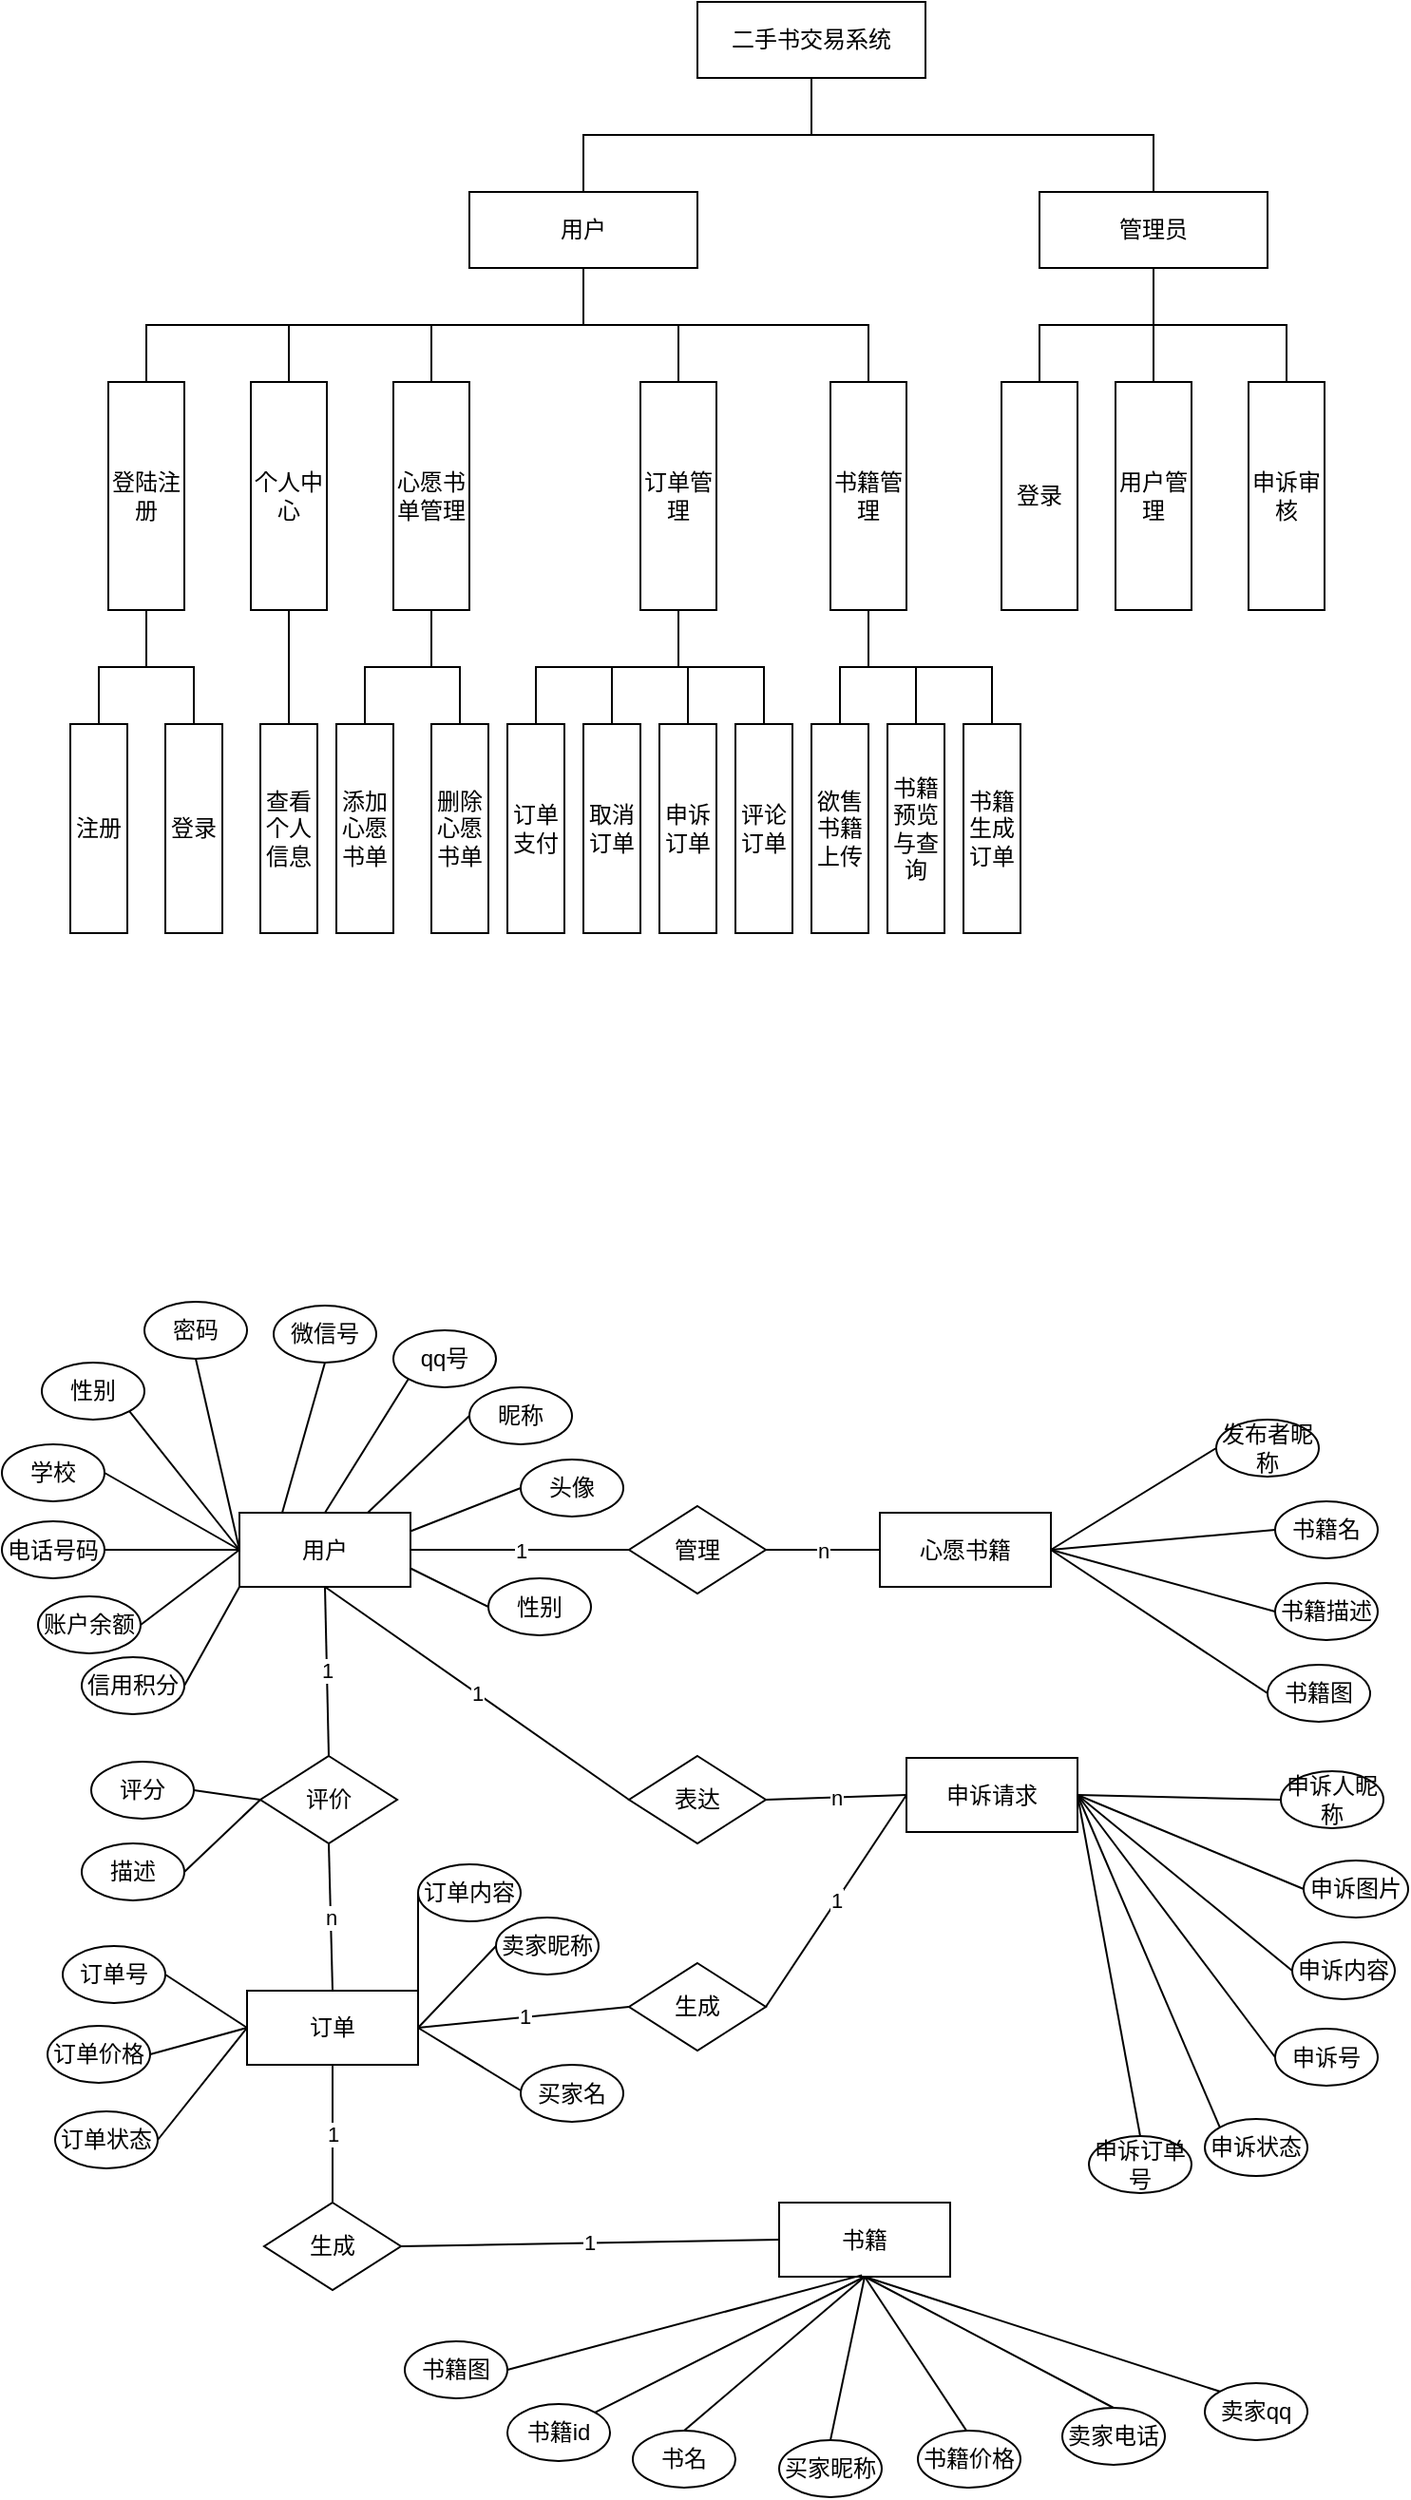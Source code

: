 <mxfile version="14.7.1" type="github">
  <diagram id="4o0ffktTfMrf9YX3-bX-" name="Page-1">
    <mxGraphModel dx="1038" dy="580" grid="1" gridSize="10" guides="1" tooltips="1" connect="1" arrows="1" fold="1" page="1" pageScale="1" pageWidth="827" pageHeight="1169" math="0" shadow="0">
      <root>
        <mxCell id="0" />
        <mxCell id="1" parent="0" />
        <mxCell id="ZkkszKnoVTtbmK1aXRnz-1" style="edgeStyle=orthogonalEdgeStyle;rounded=0;orthogonalLoop=1;jettySize=auto;html=1;exitX=0.5;exitY=1;exitDx=0;exitDy=0;endArrow=none;endFill=0;" edge="1" parent="1" source="ZkkszKnoVTtbmK1aXRnz-3" target="ZkkszKnoVTtbmK1aXRnz-9">
          <mxGeometry relative="1" as="geometry" />
        </mxCell>
        <mxCell id="ZkkszKnoVTtbmK1aXRnz-2" style="edgeStyle=orthogonalEdgeStyle;rounded=0;orthogonalLoop=1;jettySize=auto;html=1;entryX=0.5;entryY=0;entryDx=0;entryDy=0;endArrow=none;endFill=0;exitX=0.5;exitY=1;exitDx=0;exitDy=0;" edge="1" parent="1" source="ZkkszKnoVTtbmK1aXRnz-3" target="ZkkszKnoVTtbmK1aXRnz-13">
          <mxGeometry relative="1" as="geometry" />
        </mxCell>
        <mxCell id="ZkkszKnoVTtbmK1aXRnz-3" value="二手书交易系统" style="rounded=0;whiteSpace=wrap;html=1;" vertex="1" parent="1">
          <mxGeometry x="370" y="40" width="120" height="40" as="geometry" />
        </mxCell>
        <mxCell id="ZkkszKnoVTtbmK1aXRnz-4" style="edgeStyle=orthogonalEdgeStyle;rounded=0;orthogonalLoop=1;jettySize=auto;html=1;exitX=0.5;exitY=0;exitDx=0;exitDy=0;entryX=0;entryY=0.5;entryDx=0;entryDy=0;endArrow=none;endFill=0;" edge="1" parent="1" source="ZkkszKnoVTtbmK1aXRnz-9" target="ZkkszKnoVTtbmK1aXRnz-16">
          <mxGeometry relative="1" as="geometry" />
        </mxCell>
        <mxCell id="ZkkszKnoVTtbmK1aXRnz-5" style="edgeStyle=orthogonalEdgeStyle;rounded=0;orthogonalLoop=1;jettySize=auto;html=1;exitX=0.5;exitY=0;exitDx=0;exitDy=0;entryX=0;entryY=0.5;entryDx=0;entryDy=0;endArrow=none;endFill=0;" edge="1" parent="1" source="ZkkszKnoVTtbmK1aXRnz-9" target="ZkkszKnoVTtbmK1aXRnz-18">
          <mxGeometry relative="1" as="geometry" />
        </mxCell>
        <mxCell id="ZkkszKnoVTtbmK1aXRnz-6" style="edgeStyle=orthogonalEdgeStyle;rounded=0;orthogonalLoop=1;jettySize=auto;html=1;exitX=0.5;exitY=0;exitDx=0;exitDy=0;entryX=0;entryY=0.5;entryDx=0;entryDy=0;endArrow=none;endFill=0;" edge="1" parent="1" source="ZkkszKnoVTtbmK1aXRnz-9" target="ZkkszKnoVTtbmK1aXRnz-21">
          <mxGeometry relative="1" as="geometry" />
        </mxCell>
        <mxCell id="ZkkszKnoVTtbmK1aXRnz-7" style="edgeStyle=orthogonalEdgeStyle;rounded=0;orthogonalLoop=1;jettySize=auto;html=1;exitX=0.5;exitY=0;exitDx=0;exitDy=0;entryX=0;entryY=0.5;entryDx=0;entryDy=0;endArrow=none;endFill=0;" edge="1" parent="1" source="ZkkszKnoVTtbmK1aXRnz-9" target="ZkkszKnoVTtbmK1aXRnz-26">
          <mxGeometry relative="1" as="geometry" />
        </mxCell>
        <mxCell id="ZkkszKnoVTtbmK1aXRnz-8" style="edgeStyle=orthogonalEdgeStyle;rounded=0;orthogonalLoop=1;jettySize=auto;html=1;exitX=0.5;exitY=0;exitDx=0;exitDy=0;entryX=0;entryY=0.5;entryDx=0;entryDy=0;endArrow=none;endFill=0;" edge="1" parent="1" source="ZkkszKnoVTtbmK1aXRnz-9" target="ZkkszKnoVTtbmK1aXRnz-30">
          <mxGeometry relative="1" as="geometry" />
        </mxCell>
        <mxCell id="ZkkszKnoVTtbmK1aXRnz-9" value="用户" style="rounded=0;whiteSpace=wrap;html=1;direction=west;" vertex="1" parent="1">
          <mxGeometry x="250" y="140" width="120" height="40" as="geometry" />
        </mxCell>
        <mxCell id="ZkkszKnoVTtbmK1aXRnz-10" style="edgeStyle=orthogonalEdgeStyle;rounded=0;orthogonalLoop=1;jettySize=auto;html=1;exitX=0.5;exitY=1;exitDx=0;exitDy=0;entryX=0;entryY=0.5;entryDx=0;entryDy=0;endArrow=none;endFill=0;" edge="1" parent="1" source="ZkkszKnoVTtbmK1aXRnz-13" target="ZkkszKnoVTtbmK1aXRnz-31">
          <mxGeometry relative="1" as="geometry" />
        </mxCell>
        <mxCell id="ZkkszKnoVTtbmK1aXRnz-11" style="edgeStyle=orthogonalEdgeStyle;rounded=0;orthogonalLoop=1;jettySize=auto;html=1;exitX=0.5;exitY=1;exitDx=0;exitDy=0;entryX=0;entryY=0.5;entryDx=0;entryDy=0;endArrow=none;endFill=0;" edge="1" parent="1" source="ZkkszKnoVTtbmK1aXRnz-13" target="ZkkszKnoVTtbmK1aXRnz-32">
          <mxGeometry relative="1" as="geometry" />
        </mxCell>
        <mxCell id="ZkkszKnoVTtbmK1aXRnz-12" style="edgeStyle=orthogonalEdgeStyle;rounded=0;orthogonalLoop=1;jettySize=auto;html=1;exitX=0.5;exitY=1;exitDx=0;exitDy=0;entryX=0;entryY=0.5;entryDx=0;entryDy=0;endArrow=none;endFill=0;" edge="1" parent="1" source="ZkkszKnoVTtbmK1aXRnz-13" target="ZkkszKnoVTtbmK1aXRnz-33">
          <mxGeometry relative="1" as="geometry" />
        </mxCell>
        <mxCell id="ZkkszKnoVTtbmK1aXRnz-13" value="管理员" style="rounded=0;whiteSpace=wrap;html=1;" vertex="1" parent="1">
          <mxGeometry x="550" y="140" width="120" height="40" as="geometry" />
        </mxCell>
        <mxCell id="ZkkszKnoVTtbmK1aXRnz-14" style="edgeStyle=orthogonalEdgeStyle;rounded=0;orthogonalLoop=1;jettySize=auto;html=1;exitX=1;exitY=0.5;exitDx=0;exitDy=0;entryX=0;entryY=0.5;entryDx=0;entryDy=0;endArrow=none;endFill=0;" edge="1" parent="1" source="ZkkszKnoVTtbmK1aXRnz-16" target="ZkkszKnoVTtbmK1aXRnz-34">
          <mxGeometry relative="1" as="geometry" />
        </mxCell>
        <mxCell id="ZkkszKnoVTtbmK1aXRnz-15" style="edgeStyle=orthogonalEdgeStyle;rounded=0;orthogonalLoop=1;jettySize=auto;html=1;exitX=1;exitY=0.5;exitDx=0;exitDy=0;entryX=0;entryY=0.5;entryDx=0;entryDy=0;endArrow=none;endFill=0;" edge="1" parent="1" source="ZkkszKnoVTtbmK1aXRnz-16" target="ZkkszKnoVTtbmK1aXRnz-35">
          <mxGeometry relative="1" as="geometry" />
        </mxCell>
        <mxCell id="ZkkszKnoVTtbmK1aXRnz-16" value="登陆注册" style="rounded=0;whiteSpace=wrap;html=1;direction=south;" vertex="1" parent="1">
          <mxGeometry x="60" y="240" width="40" height="120" as="geometry" />
        </mxCell>
        <mxCell id="ZkkszKnoVTtbmK1aXRnz-17" style="edgeStyle=orthogonalEdgeStyle;rounded=0;orthogonalLoop=1;jettySize=auto;html=1;exitX=1;exitY=0.5;exitDx=0;exitDy=0;entryX=0;entryY=0.5;entryDx=0;entryDy=0;endArrow=none;endFill=0;" edge="1" parent="1" source="ZkkszKnoVTtbmK1aXRnz-18" target="ZkkszKnoVTtbmK1aXRnz-36">
          <mxGeometry relative="1" as="geometry" />
        </mxCell>
        <mxCell id="ZkkszKnoVTtbmK1aXRnz-18" value="个人中心" style="rounded=0;whiteSpace=wrap;html=1;direction=south;" vertex="1" parent="1">
          <mxGeometry x="135" y="240" width="40" height="120" as="geometry" />
        </mxCell>
        <mxCell id="ZkkszKnoVTtbmK1aXRnz-19" style="edgeStyle=orthogonalEdgeStyle;rounded=0;orthogonalLoop=1;jettySize=auto;html=1;exitX=1;exitY=0.5;exitDx=0;exitDy=0;entryX=0;entryY=0.5;entryDx=0;entryDy=0;endArrow=none;endFill=0;" edge="1" parent="1" source="ZkkszKnoVTtbmK1aXRnz-21" target="ZkkszKnoVTtbmK1aXRnz-37">
          <mxGeometry relative="1" as="geometry" />
        </mxCell>
        <mxCell id="ZkkszKnoVTtbmK1aXRnz-20" style="edgeStyle=orthogonalEdgeStyle;rounded=0;orthogonalLoop=1;jettySize=auto;html=1;exitX=1;exitY=0.5;exitDx=0;exitDy=0;entryX=0;entryY=0.5;entryDx=0;entryDy=0;endArrow=none;endFill=0;" edge="1" parent="1" source="ZkkszKnoVTtbmK1aXRnz-21" target="ZkkszKnoVTtbmK1aXRnz-38">
          <mxGeometry relative="1" as="geometry" />
        </mxCell>
        <mxCell id="ZkkszKnoVTtbmK1aXRnz-21" value="心愿书单管理" style="rounded=0;whiteSpace=wrap;html=1;direction=south;" vertex="1" parent="1">
          <mxGeometry x="210" y="240" width="40" height="120" as="geometry" />
        </mxCell>
        <mxCell id="ZkkszKnoVTtbmK1aXRnz-22" style="edgeStyle=orthogonalEdgeStyle;rounded=0;orthogonalLoop=1;jettySize=auto;html=1;exitX=1;exitY=0.5;exitDx=0;exitDy=0;entryX=0;entryY=0.5;entryDx=0;entryDy=0;endArrow=none;endFill=0;" edge="1" parent="1" source="ZkkszKnoVTtbmK1aXRnz-26" target="ZkkszKnoVTtbmK1aXRnz-39">
          <mxGeometry relative="1" as="geometry" />
        </mxCell>
        <mxCell id="ZkkszKnoVTtbmK1aXRnz-23" style="edgeStyle=orthogonalEdgeStyle;rounded=0;orthogonalLoop=1;jettySize=auto;html=1;exitX=1;exitY=0.5;exitDx=0;exitDy=0;entryX=0;entryY=0.5;entryDx=0;entryDy=0;endArrow=none;endFill=0;" edge="1" parent="1" source="ZkkszKnoVTtbmK1aXRnz-26" target="ZkkszKnoVTtbmK1aXRnz-40">
          <mxGeometry relative="1" as="geometry" />
        </mxCell>
        <mxCell id="ZkkszKnoVTtbmK1aXRnz-24" style="edgeStyle=orthogonalEdgeStyle;rounded=0;orthogonalLoop=1;jettySize=auto;html=1;exitX=1;exitY=0.5;exitDx=0;exitDy=0;entryX=0;entryY=0.5;entryDx=0;entryDy=0;endArrow=none;endFill=0;" edge="1" parent="1" source="ZkkszKnoVTtbmK1aXRnz-26" target="ZkkszKnoVTtbmK1aXRnz-41">
          <mxGeometry relative="1" as="geometry" />
        </mxCell>
        <mxCell id="ZkkszKnoVTtbmK1aXRnz-25" style="edgeStyle=orthogonalEdgeStyle;rounded=0;orthogonalLoop=1;jettySize=auto;html=1;exitX=1;exitY=0.5;exitDx=0;exitDy=0;entryX=0;entryY=0.5;entryDx=0;entryDy=0;endArrow=none;endFill=0;" edge="1" parent="1" source="ZkkszKnoVTtbmK1aXRnz-26" target="ZkkszKnoVTtbmK1aXRnz-42">
          <mxGeometry relative="1" as="geometry" />
        </mxCell>
        <mxCell id="ZkkszKnoVTtbmK1aXRnz-26" value="订单管理" style="rounded=0;whiteSpace=wrap;html=1;direction=south;" vertex="1" parent="1">
          <mxGeometry x="340" y="240" width="40" height="120" as="geometry" />
        </mxCell>
        <mxCell id="ZkkszKnoVTtbmK1aXRnz-27" style="edgeStyle=orthogonalEdgeStyle;rounded=0;orthogonalLoop=1;jettySize=auto;html=1;exitX=1;exitY=0.5;exitDx=0;exitDy=0;entryX=0;entryY=0.5;entryDx=0;entryDy=0;endArrow=none;endFill=0;" edge="1" parent="1" source="ZkkszKnoVTtbmK1aXRnz-30" target="ZkkszKnoVTtbmK1aXRnz-43">
          <mxGeometry relative="1" as="geometry" />
        </mxCell>
        <mxCell id="ZkkszKnoVTtbmK1aXRnz-28" style="edgeStyle=orthogonalEdgeStyle;rounded=0;orthogonalLoop=1;jettySize=auto;html=1;exitX=1;exitY=0.5;exitDx=0;exitDy=0;entryX=0;entryY=0.5;entryDx=0;entryDy=0;endArrow=none;endFill=0;" edge="1" parent="1" source="ZkkszKnoVTtbmK1aXRnz-30" target="ZkkszKnoVTtbmK1aXRnz-44">
          <mxGeometry relative="1" as="geometry" />
        </mxCell>
        <mxCell id="ZkkszKnoVTtbmK1aXRnz-29" style="edgeStyle=orthogonalEdgeStyle;rounded=0;orthogonalLoop=1;jettySize=auto;html=1;exitX=1;exitY=0.5;exitDx=0;exitDy=0;entryX=0;entryY=0.5;entryDx=0;entryDy=0;endArrow=none;endFill=0;" edge="1" parent="1" source="ZkkszKnoVTtbmK1aXRnz-30" target="ZkkszKnoVTtbmK1aXRnz-45">
          <mxGeometry relative="1" as="geometry" />
        </mxCell>
        <mxCell id="ZkkszKnoVTtbmK1aXRnz-30" value="书籍管理" style="rounded=0;whiteSpace=wrap;html=1;direction=south;" vertex="1" parent="1">
          <mxGeometry x="440" y="240" width="40" height="120" as="geometry" />
        </mxCell>
        <mxCell id="ZkkszKnoVTtbmK1aXRnz-31" value="登录" style="rounded=0;whiteSpace=wrap;html=1;direction=south;" vertex="1" parent="1">
          <mxGeometry x="530" y="240" width="40" height="120" as="geometry" />
        </mxCell>
        <mxCell id="ZkkszKnoVTtbmK1aXRnz-32" value="用户管理" style="rounded=0;whiteSpace=wrap;html=1;direction=south;" vertex="1" parent="1">
          <mxGeometry x="590" y="240" width="40" height="120" as="geometry" />
        </mxCell>
        <mxCell id="ZkkszKnoVTtbmK1aXRnz-33" value="申诉审核" style="rounded=0;whiteSpace=wrap;html=1;direction=south;" vertex="1" parent="1">
          <mxGeometry x="660" y="240" width="40" height="120" as="geometry" />
        </mxCell>
        <mxCell id="ZkkszKnoVTtbmK1aXRnz-34" value="注册" style="rounded=0;whiteSpace=wrap;html=1;direction=south;" vertex="1" parent="1">
          <mxGeometry x="40" y="420" width="30" height="110" as="geometry" />
        </mxCell>
        <mxCell id="ZkkszKnoVTtbmK1aXRnz-35" value="登录" style="rounded=0;whiteSpace=wrap;html=1;direction=south;" vertex="1" parent="1">
          <mxGeometry x="90" y="420" width="30" height="110" as="geometry" />
        </mxCell>
        <mxCell id="ZkkszKnoVTtbmK1aXRnz-36" value="查看个人信息" style="rounded=0;whiteSpace=wrap;html=1;direction=south;" vertex="1" parent="1">
          <mxGeometry x="140" y="420" width="30" height="110" as="geometry" />
        </mxCell>
        <mxCell id="ZkkszKnoVTtbmK1aXRnz-37" value="添加心愿书单" style="rounded=0;whiteSpace=wrap;html=1;direction=south;" vertex="1" parent="1">
          <mxGeometry x="180" y="420" width="30" height="110" as="geometry" />
        </mxCell>
        <mxCell id="ZkkszKnoVTtbmK1aXRnz-38" value="删除心愿书单" style="rounded=0;whiteSpace=wrap;html=1;direction=south;" vertex="1" parent="1">
          <mxGeometry x="230" y="420" width="30" height="110" as="geometry" />
        </mxCell>
        <mxCell id="ZkkszKnoVTtbmK1aXRnz-39" value="订单支付" style="rounded=0;whiteSpace=wrap;html=1;direction=south;" vertex="1" parent="1">
          <mxGeometry x="270" y="420" width="30" height="110" as="geometry" />
        </mxCell>
        <mxCell id="ZkkszKnoVTtbmK1aXRnz-40" value="取消订单" style="rounded=0;whiteSpace=wrap;html=1;direction=south;" vertex="1" parent="1">
          <mxGeometry x="310" y="420" width="30" height="110" as="geometry" />
        </mxCell>
        <mxCell id="ZkkszKnoVTtbmK1aXRnz-41" value="申诉订单" style="rounded=0;whiteSpace=wrap;html=1;direction=south;" vertex="1" parent="1">
          <mxGeometry x="350" y="420" width="30" height="110" as="geometry" />
        </mxCell>
        <mxCell id="ZkkszKnoVTtbmK1aXRnz-42" value="评论订单" style="rounded=0;whiteSpace=wrap;html=1;direction=south;" vertex="1" parent="1">
          <mxGeometry x="390" y="420" width="30" height="110" as="geometry" />
        </mxCell>
        <mxCell id="ZkkszKnoVTtbmK1aXRnz-43" value="欲售书籍上传" style="rounded=0;whiteSpace=wrap;html=1;direction=south;" vertex="1" parent="1">
          <mxGeometry x="430" y="420" width="30" height="110" as="geometry" />
        </mxCell>
        <mxCell id="ZkkszKnoVTtbmK1aXRnz-44" value="书籍预览与查询" style="rounded=0;whiteSpace=wrap;html=1;direction=south;" vertex="1" parent="1">
          <mxGeometry x="470" y="420" width="30" height="110" as="geometry" />
        </mxCell>
        <mxCell id="ZkkszKnoVTtbmK1aXRnz-45" value="书籍生成订单" style="rounded=0;whiteSpace=wrap;html=1;direction=south;" vertex="1" parent="1">
          <mxGeometry x="510" y="420" width="30" height="110" as="geometry" />
        </mxCell>
        <mxCell id="ZkkszKnoVTtbmK1aXRnz-46" value="1" style="edgeStyle=none;rounded=0;orthogonalLoop=1;jettySize=auto;html=1;exitX=0.5;exitY=1;exitDx=0;exitDy=0;entryX=0.5;entryY=0;entryDx=0;entryDy=0;endArrow=none;endFill=0;" edge="1" parent="1" source="ZkkszKnoVTtbmK1aXRnz-50" target="ZkkszKnoVTtbmK1aXRnz-74">
          <mxGeometry relative="1" as="geometry" />
        </mxCell>
        <mxCell id="ZkkszKnoVTtbmK1aXRnz-47" value="1" style="edgeStyle=none;rounded=0;orthogonalLoop=1;jettySize=auto;html=1;exitX=1;exitY=0.5;exitDx=0;exitDy=0;entryX=0;entryY=0.5;entryDx=0;entryDy=0;endArrow=none;endFill=0;" edge="1" parent="1" source="ZkkszKnoVTtbmK1aXRnz-50" target="ZkkszKnoVTtbmK1aXRnz-78">
          <mxGeometry relative="1" as="geometry" />
        </mxCell>
        <mxCell id="ZkkszKnoVTtbmK1aXRnz-48" value="1" style="edgeStyle=none;rounded=0;orthogonalLoop=1;jettySize=auto;html=1;entryX=0;entryY=0.5;entryDx=0;entryDy=0;endArrow=none;endFill=0;exitX=0.5;exitY=1;exitDx=0;exitDy=0;" edge="1" parent="1" source="ZkkszKnoVTtbmK1aXRnz-50" target="ZkkszKnoVTtbmK1aXRnz-80">
          <mxGeometry relative="1" as="geometry" />
        </mxCell>
        <mxCell id="ZkkszKnoVTtbmK1aXRnz-49" style="edgeStyle=none;rounded=0;orthogonalLoop=1;jettySize=auto;html=1;exitX=1;exitY=0.75;exitDx=0;exitDy=0;entryX=0;entryY=0.5;entryDx=0;entryDy=0;endArrow=none;endFill=0;" edge="1" parent="1" source="ZkkszKnoVTtbmK1aXRnz-50" target="ZkkszKnoVTtbmK1aXRnz-137">
          <mxGeometry relative="1" as="geometry" />
        </mxCell>
        <mxCell id="ZkkszKnoVTtbmK1aXRnz-50" value="用户" style="rounded=0;whiteSpace=wrap;html=1;" vertex="1" parent="1">
          <mxGeometry x="129" y="835" width="90" height="39" as="geometry" />
        </mxCell>
        <mxCell id="ZkkszKnoVTtbmK1aXRnz-51" value="1" style="edgeStyle=none;rounded=0;orthogonalLoop=1;jettySize=auto;html=1;exitX=0.5;exitY=1;exitDx=0;exitDy=0;entryX=0.5;entryY=0;entryDx=0;entryDy=0;endArrow=none;endFill=0;" edge="1" parent="1" source="ZkkszKnoVTtbmK1aXRnz-59" target="ZkkszKnoVTtbmK1aXRnz-76">
          <mxGeometry relative="1" as="geometry" />
        </mxCell>
        <mxCell id="ZkkszKnoVTtbmK1aXRnz-52" style="edgeStyle=none;rounded=0;orthogonalLoop=1;jettySize=auto;html=1;exitX=0;exitY=0.5;exitDx=0;exitDy=0;entryX=1;entryY=0.5;entryDx=0;entryDy=0;endArrow=none;endFill=0;" edge="1" parent="1" source="ZkkszKnoVTtbmK1aXRnz-59" target="ZkkszKnoVTtbmK1aXRnz-110">
          <mxGeometry relative="1" as="geometry" />
        </mxCell>
        <mxCell id="ZkkszKnoVTtbmK1aXRnz-53" style="edgeStyle=none;rounded=0;orthogonalLoop=1;jettySize=auto;html=1;exitX=0;exitY=0.5;exitDx=0;exitDy=0;entryX=1;entryY=0.5;entryDx=0;entryDy=0;endArrow=none;endFill=0;" edge="1" parent="1" source="ZkkszKnoVTtbmK1aXRnz-59" target="ZkkszKnoVTtbmK1aXRnz-108">
          <mxGeometry relative="1" as="geometry" />
        </mxCell>
        <mxCell id="ZkkszKnoVTtbmK1aXRnz-54" style="edgeStyle=none;rounded=0;orthogonalLoop=1;jettySize=auto;html=1;exitX=0;exitY=0.5;exitDx=0;exitDy=0;entryX=1;entryY=0.5;entryDx=0;entryDy=0;endArrow=none;endFill=0;" edge="1" parent="1" source="ZkkszKnoVTtbmK1aXRnz-59" target="ZkkszKnoVTtbmK1aXRnz-109">
          <mxGeometry relative="1" as="geometry" />
        </mxCell>
        <mxCell id="ZkkszKnoVTtbmK1aXRnz-55" style="edgeStyle=none;rounded=0;orthogonalLoop=1;jettySize=auto;html=1;exitX=1;exitY=0.5;exitDx=0;exitDy=0;entryX=0.5;entryY=1;entryDx=0;entryDy=0;endArrow=none;endFill=0;" edge="1" parent="1" source="ZkkszKnoVTtbmK1aXRnz-59" target="ZkkszKnoVTtbmK1aXRnz-111">
          <mxGeometry relative="1" as="geometry" />
        </mxCell>
        <mxCell id="ZkkszKnoVTtbmK1aXRnz-56" style="edgeStyle=none;rounded=0;orthogonalLoop=1;jettySize=auto;html=1;exitX=1;exitY=0.5;exitDx=0;exitDy=0;entryX=0;entryY=0.5;entryDx=0;entryDy=0;endArrow=none;endFill=0;" edge="1" parent="1" source="ZkkszKnoVTtbmK1aXRnz-59" target="ZkkszKnoVTtbmK1aXRnz-112">
          <mxGeometry relative="1" as="geometry" />
        </mxCell>
        <mxCell id="ZkkszKnoVTtbmK1aXRnz-57" style="edgeStyle=none;rounded=0;orthogonalLoop=1;jettySize=auto;html=1;exitX=1;exitY=0.5;exitDx=0;exitDy=0;entryX=0;entryY=0.5;entryDx=0;entryDy=0;endArrow=none;endFill=0;" edge="1" parent="1" source="ZkkszKnoVTtbmK1aXRnz-59" target="ZkkszKnoVTtbmK1aXRnz-113">
          <mxGeometry relative="1" as="geometry" />
        </mxCell>
        <mxCell id="ZkkszKnoVTtbmK1aXRnz-58" value="1" style="edgeStyle=none;rounded=0;orthogonalLoop=1;jettySize=auto;html=1;exitX=1;exitY=0.5;exitDx=0;exitDy=0;entryX=0;entryY=0.5;entryDx=0;entryDy=0;endArrow=none;endFill=0;" edge="1" parent="1" source="ZkkszKnoVTtbmK1aXRnz-59" target="ZkkszKnoVTtbmK1aXRnz-115">
          <mxGeometry relative="1" as="geometry" />
        </mxCell>
        <mxCell id="ZkkszKnoVTtbmK1aXRnz-59" value="订单" style="rounded=0;whiteSpace=wrap;html=1;" vertex="1" parent="1">
          <mxGeometry x="133" y="1086.5" width="90" height="39" as="geometry" />
        </mxCell>
        <mxCell id="ZkkszKnoVTtbmK1aXRnz-60" style="edgeStyle=none;rounded=0;orthogonalLoop=1;jettySize=auto;html=1;exitX=0.5;exitY=1;exitDx=0;exitDy=0;entryX=1;entryY=0;entryDx=0;entryDy=0;endArrow=none;endFill=0;" edge="1" parent="1" source="ZkkszKnoVTtbmK1aXRnz-66" target="ZkkszKnoVTtbmK1aXRnz-107">
          <mxGeometry relative="1" as="geometry" />
        </mxCell>
        <mxCell id="ZkkszKnoVTtbmK1aXRnz-61" style="edgeStyle=none;rounded=0;orthogonalLoop=1;jettySize=auto;html=1;exitX=0.5;exitY=1;exitDx=0;exitDy=0;entryX=0.5;entryY=0;entryDx=0;entryDy=0;endArrow=none;endFill=0;" edge="1" parent="1" source="ZkkszKnoVTtbmK1aXRnz-66" target="ZkkszKnoVTtbmK1aXRnz-102">
          <mxGeometry relative="1" as="geometry" />
        </mxCell>
        <mxCell id="ZkkszKnoVTtbmK1aXRnz-62" style="edgeStyle=none;rounded=0;orthogonalLoop=1;jettySize=auto;html=1;exitX=0.5;exitY=1;exitDx=0;exitDy=0;entryX=0.5;entryY=0;entryDx=0;entryDy=0;endArrow=none;endFill=0;" edge="1" parent="1" source="ZkkszKnoVTtbmK1aXRnz-66" target="ZkkszKnoVTtbmK1aXRnz-103">
          <mxGeometry relative="1" as="geometry" />
        </mxCell>
        <mxCell id="ZkkszKnoVTtbmK1aXRnz-63" style="edgeStyle=none;rounded=0;orthogonalLoop=1;jettySize=auto;html=1;exitX=0.5;exitY=1;exitDx=0;exitDy=0;entryX=0.5;entryY=0.073;entryDx=0;entryDy=0;entryPerimeter=0;endArrow=none;endFill=0;" edge="1" parent="1" source="ZkkszKnoVTtbmK1aXRnz-66" target="ZkkszKnoVTtbmK1aXRnz-104">
          <mxGeometry relative="1" as="geometry" />
        </mxCell>
        <mxCell id="ZkkszKnoVTtbmK1aXRnz-64" style="edgeStyle=none;rounded=0;orthogonalLoop=1;jettySize=auto;html=1;exitX=0.5;exitY=1;exitDx=0;exitDy=0;entryX=0.5;entryY=0;entryDx=0;entryDy=0;endArrow=none;endFill=0;" edge="1" parent="1" source="ZkkszKnoVTtbmK1aXRnz-66" target="ZkkszKnoVTtbmK1aXRnz-105">
          <mxGeometry relative="1" as="geometry" />
        </mxCell>
        <mxCell id="ZkkszKnoVTtbmK1aXRnz-65" style="edgeStyle=none;rounded=0;orthogonalLoop=1;jettySize=auto;html=1;exitX=0.5;exitY=1;exitDx=0;exitDy=0;entryX=0;entryY=0;entryDx=0;entryDy=0;endArrow=none;endFill=0;" edge="1" parent="1" source="ZkkszKnoVTtbmK1aXRnz-66" target="ZkkszKnoVTtbmK1aXRnz-106">
          <mxGeometry relative="1" as="geometry" />
        </mxCell>
        <mxCell id="ZkkszKnoVTtbmK1aXRnz-66" value="书籍" style="rounded=0;whiteSpace=wrap;html=1;" vertex="1" parent="1">
          <mxGeometry x="413" y="1198" width="90" height="39" as="geometry" />
        </mxCell>
        <mxCell id="ZkkszKnoVTtbmK1aXRnz-67" style="edgeStyle=none;rounded=0;orthogonalLoop=1;jettySize=auto;html=1;exitX=1;exitY=0.5;exitDx=0;exitDy=0;entryX=0;entryY=0;entryDx=0;entryDy=0;endArrow=none;endFill=0;" edge="1" parent="1" source="ZkkszKnoVTtbmK1aXRnz-69" target="ZkkszKnoVTtbmK1aXRnz-138">
          <mxGeometry relative="1" as="geometry" />
        </mxCell>
        <mxCell id="ZkkszKnoVTtbmK1aXRnz-68" style="edgeStyle=none;rounded=0;orthogonalLoop=1;jettySize=auto;html=1;exitX=1;exitY=0.5;exitDx=0;exitDy=0;entryX=0.5;entryY=0;entryDx=0;entryDy=0;endArrow=none;endFill=0;" edge="1" parent="1" source="ZkkszKnoVTtbmK1aXRnz-69" target="ZkkszKnoVTtbmK1aXRnz-139">
          <mxGeometry relative="1" as="geometry" />
        </mxCell>
        <mxCell id="ZkkszKnoVTtbmK1aXRnz-69" value="申诉请求" style="rounded=0;whiteSpace=wrap;html=1;" vertex="1" parent="1">
          <mxGeometry x="480" y="964" width="90" height="39" as="geometry" />
        </mxCell>
        <mxCell id="ZkkszKnoVTtbmK1aXRnz-70" value="心愿书籍" style="rounded=0;whiteSpace=wrap;html=1;" vertex="1" parent="1">
          <mxGeometry x="466" y="835" width="90" height="39" as="geometry" />
        </mxCell>
        <mxCell id="ZkkszKnoVTtbmK1aXRnz-71" value="n" style="edgeStyle=none;rounded=0;orthogonalLoop=1;jettySize=auto;html=1;exitX=0.5;exitY=1;exitDx=0;exitDy=0;entryX=0.5;entryY=0;entryDx=0;entryDy=0;endArrow=none;endFill=0;" edge="1" parent="1" source="ZkkszKnoVTtbmK1aXRnz-74" target="ZkkszKnoVTtbmK1aXRnz-59">
          <mxGeometry relative="1" as="geometry" />
        </mxCell>
        <mxCell id="ZkkszKnoVTtbmK1aXRnz-72" style="edgeStyle=none;rounded=0;orthogonalLoop=1;jettySize=auto;html=1;exitX=0;exitY=0.5;exitDx=0;exitDy=0;entryX=1;entryY=0.5;entryDx=0;entryDy=0;endArrow=none;endFill=0;" edge="1" parent="1" source="ZkkszKnoVTtbmK1aXRnz-74" target="ZkkszKnoVTtbmK1aXRnz-100">
          <mxGeometry relative="1" as="geometry" />
        </mxCell>
        <mxCell id="ZkkszKnoVTtbmK1aXRnz-73" style="edgeStyle=none;rounded=0;orthogonalLoop=1;jettySize=auto;html=1;exitX=0;exitY=0.5;exitDx=0;exitDy=0;entryX=1;entryY=0.5;entryDx=0;entryDy=0;endArrow=none;endFill=0;" edge="1" parent="1" source="ZkkszKnoVTtbmK1aXRnz-74" target="ZkkszKnoVTtbmK1aXRnz-101">
          <mxGeometry relative="1" as="geometry" />
        </mxCell>
        <mxCell id="ZkkszKnoVTtbmK1aXRnz-74" value="评价" style="rhombus;whiteSpace=wrap;html=1;" vertex="1" parent="1">
          <mxGeometry x="140" y="963" width="72" height="46" as="geometry" />
        </mxCell>
        <mxCell id="ZkkszKnoVTtbmK1aXRnz-75" value="1" style="edgeStyle=none;rounded=0;orthogonalLoop=1;jettySize=auto;html=1;exitX=1;exitY=0.5;exitDx=0;exitDy=0;entryX=0;entryY=0.5;entryDx=0;entryDy=0;endArrow=none;endFill=0;" edge="1" parent="1" source="ZkkszKnoVTtbmK1aXRnz-76" target="ZkkszKnoVTtbmK1aXRnz-66">
          <mxGeometry relative="1" as="geometry" />
        </mxCell>
        <mxCell id="ZkkszKnoVTtbmK1aXRnz-76" value="生成" style="rhombus;whiteSpace=wrap;html=1;" vertex="1" parent="1">
          <mxGeometry x="142" y="1198" width="72" height="46" as="geometry" />
        </mxCell>
        <mxCell id="ZkkszKnoVTtbmK1aXRnz-77" value="n" style="edgeStyle=none;rounded=0;orthogonalLoop=1;jettySize=auto;html=1;exitX=1;exitY=0.5;exitDx=0;exitDy=0;entryX=0;entryY=0.5;entryDx=0;entryDy=0;endArrow=none;endFill=0;" edge="1" parent="1" source="ZkkszKnoVTtbmK1aXRnz-78" target="ZkkszKnoVTtbmK1aXRnz-70">
          <mxGeometry relative="1" as="geometry" />
        </mxCell>
        <mxCell id="ZkkszKnoVTtbmK1aXRnz-78" value="管理" style="rhombus;whiteSpace=wrap;html=1;" vertex="1" parent="1">
          <mxGeometry x="334" y="831.5" width="72" height="46" as="geometry" />
        </mxCell>
        <mxCell id="ZkkszKnoVTtbmK1aXRnz-79" value="n" style="edgeStyle=none;rounded=0;orthogonalLoop=1;jettySize=auto;html=1;exitX=1;exitY=0.5;exitDx=0;exitDy=0;entryX=0;entryY=0.5;entryDx=0;entryDy=0;endArrow=none;endFill=0;" edge="1" parent="1" source="ZkkszKnoVTtbmK1aXRnz-80" target="ZkkszKnoVTtbmK1aXRnz-69">
          <mxGeometry relative="1" as="geometry" />
        </mxCell>
        <mxCell id="ZkkszKnoVTtbmK1aXRnz-80" value="表达" style="rhombus;whiteSpace=wrap;html=1;" vertex="1" parent="1">
          <mxGeometry x="334" y="963" width="72" height="46" as="geometry" />
        </mxCell>
        <mxCell id="ZkkszKnoVTtbmK1aXRnz-81" style="edgeStyle=none;rounded=0;orthogonalLoop=1;jettySize=auto;html=1;exitX=0.5;exitY=1;exitDx=0;exitDy=0;endArrow=none;endFill=0;" edge="1" parent="1" source="ZkkszKnoVTtbmK1aXRnz-69" target="ZkkszKnoVTtbmK1aXRnz-69">
          <mxGeometry relative="1" as="geometry" />
        </mxCell>
        <mxCell id="ZkkszKnoVTtbmK1aXRnz-82" style="edgeStyle=none;rounded=0;orthogonalLoop=1;jettySize=auto;html=1;exitX=1;exitY=0.5;exitDx=0;exitDy=0;entryX=0;entryY=0.5;entryDx=0;entryDy=0;endArrow=none;endFill=0;" edge="1" parent="1" source="ZkkszKnoVTtbmK1aXRnz-83" target="ZkkszKnoVTtbmK1aXRnz-50">
          <mxGeometry relative="1" as="geometry" />
        </mxCell>
        <mxCell id="ZkkszKnoVTtbmK1aXRnz-83" value="学校" style="ellipse;whiteSpace=wrap;html=1;" vertex="1" parent="1">
          <mxGeometry x="4" y="799" width="54" height="30" as="geometry" />
        </mxCell>
        <mxCell id="ZkkszKnoVTtbmK1aXRnz-84" style="edgeStyle=none;rounded=0;orthogonalLoop=1;jettySize=auto;html=1;exitX=1;exitY=1;exitDx=0;exitDy=0;entryX=0;entryY=0.5;entryDx=0;entryDy=0;endArrow=none;endFill=0;" edge="1" parent="1" source="ZkkszKnoVTtbmK1aXRnz-85" target="ZkkszKnoVTtbmK1aXRnz-50">
          <mxGeometry relative="1" as="geometry" />
        </mxCell>
        <mxCell id="ZkkszKnoVTtbmK1aXRnz-85" value="性别" style="ellipse;whiteSpace=wrap;html=1;" vertex="1" parent="1">
          <mxGeometry x="25" y="756" width="54" height="30" as="geometry" />
        </mxCell>
        <mxCell id="ZkkszKnoVTtbmK1aXRnz-86" style="edgeStyle=none;rounded=0;orthogonalLoop=1;jettySize=auto;html=1;exitX=0;exitY=0.5;exitDx=0;exitDy=0;entryX=0.75;entryY=0;entryDx=0;entryDy=0;endArrow=none;endFill=0;" edge="1" parent="1" source="ZkkszKnoVTtbmK1aXRnz-87" target="ZkkszKnoVTtbmK1aXRnz-50">
          <mxGeometry relative="1" as="geometry" />
        </mxCell>
        <mxCell id="ZkkszKnoVTtbmK1aXRnz-87" value="昵称" style="ellipse;whiteSpace=wrap;html=1;" vertex="1" parent="1">
          <mxGeometry x="250" y="769" width="54" height="30" as="geometry" />
        </mxCell>
        <mxCell id="ZkkszKnoVTtbmK1aXRnz-88" style="edgeStyle=none;rounded=0;orthogonalLoop=1;jettySize=auto;html=1;exitX=1;exitY=0.5;exitDx=0;exitDy=0;entryX=0;entryY=0.5;entryDx=0;entryDy=0;endArrow=none;endFill=0;" edge="1" parent="1" source="ZkkszKnoVTtbmK1aXRnz-89" target="ZkkszKnoVTtbmK1aXRnz-50">
          <mxGeometry relative="1" as="geometry" />
        </mxCell>
        <mxCell id="ZkkszKnoVTtbmK1aXRnz-89" value="电话号码" style="ellipse;whiteSpace=wrap;html=1;" vertex="1" parent="1">
          <mxGeometry x="4" y="839.5" width="54" height="30" as="geometry" />
        </mxCell>
        <mxCell id="ZkkszKnoVTtbmK1aXRnz-90" style="edgeStyle=none;rounded=0;orthogonalLoop=1;jettySize=auto;html=1;exitX=0.5;exitY=1;exitDx=0;exitDy=0;entryX=0;entryY=0.5;entryDx=0;entryDy=0;endArrow=none;endFill=0;" edge="1" parent="1" source="ZkkszKnoVTtbmK1aXRnz-91" target="ZkkszKnoVTtbmK1aXRnz-50">
          <mxGeometry relative="1" as="geometry" />
        </mxCell>
        <mxCell id="ZkkszKnoVTtbmK1aXRnz-91" value="密码" style="ellipse;whiteSpace=wrap;html=1;" vertex="1" parent="1">
          <mxGeometry x="79" y="724" width="54" height="30" as="geometry" />
        </mxCell>
        <mxCell id="ZkkszKnoVTtbmK1aXRnz-92" style="edgeStyle=none;rounded=0;orthogonalLoop=1;jettySize=auto;html=1;exitX=0;exitY=1;exitDx=0;exitDy=0;entryX=0.5;entryY=0;entryDx=0;entryDy=0;endArrow=none;endFill=0;" edge="1" parent="1" source="ZkkszKnoVTtbmK1aXRnz-93" target="ZkkszKnoVTtbmK1aXRnz-50">
          <mxGeometry relative="1" as="geometry" />
        </mxCell>
        <mxCell id="ZkkszKnoVTtbmK1aXRnz-93" value="qq号" style="ellipse;whiteSpace=wrap;html=1;" vertex="1" parent="1">
          <mxGeometry x="210" y="739" width="54" height="30" as="geometry" />
        </mxCell>
        <mxCell id="ZkkszKnoVTtbmK1aXRnz-94" style="edgeStyle=none;rounded=0;orthogonalLoop=1;jettySize=auto;html=1;exitX=0.5;exitY=1;exitDx=0;exitDy=0;entryX=0.25;entryY=0;entryDx=0;entryDy=0;endArrow=none;endFill=0;" edge="1" parent="1" source="ZkkszKnoVTtbmK1aXRnz-95" target="ZkkszKnoVTtbmK1aXRnz-50">
          <mxGeometry relative="1" as="geometry" />
        </mxCell>
        <mxCell id="ZkkszKnoVTtbmK1aXRnz-95" value="微信号" style="ellipse;whiteSpace=wrap;html=1;" vertex="1" parent="1">
          <mxGeometry x="147" y="726" width="54" height="30" as="geometry" />
        </mxCell>
        <mxCell id="ZkkszKnoVTtbmK1aXRnz-96" style="edgeStyle=none;rounded=0;orthogonalLoop=1;jettySize=auto;html=1;exitX=1;exitY=0.5;exitDx=0;exitDy=0;entryX=0;entryY=0.5;entryDx=0;entryDy=0;endArrow=none;endFill=0;" edge="1" parent="1" source="ZkkszKnoVTtbmK1aXRnz-97" target="ZkkszKnoVTtbmK1aXRnz-50">
          <mxGeometry relative="1" as="geometry" />
        </mxCell>
        <mxCell id="ZkkszKnoVTtbmK1aXRnz-97" value="账户余额" style="ellipse;whiteSpace=wrap;html=1;" vertex="1" parent="1">
          <mxGeometry x="23" y="879" width="54" height="30" as="geometry" />
        </mxCell>
        <mxCell id="ZkkszKnoVTtbmK1aXRnz-98" style="edgeStyle=none;rounded=0;orthogonalLoop=1;jettySize=auto;html=1;exitX=1;exitY=0.5;exitDx=0;exitDy=0;entryX=0;entryY=1;entryDx=0;entryDy=0;endArrow=none;endFill=0;" edge="1" parent="1" source="ZkkszKnoVTtbmK1aXRnz-99" target="ZkkszKnoVTtbmK1aXRnz-50">
          <mxGeometry relative="1" as="geometry" />
        </mxCell>
        <mxCell id="ZkkszKnoVTtbmK1aXRnz-99" value="信用积分" style="ellipse;whiteSpace=wrap;html=1;" vertex="1" parent="1">
          <mxGeometry x="46" y="911" width="54" height="30" as="geometry" />
        </mxCell>
        <mxCell id="ZkkszKnoVTtbmK1aXRnz-100" value="评分" style="ellipse;whiteSpace=wrap;html=1;" vertex="1" parent="1">
          <mxGeometry x="51" y="966" width="54" height="30" as="geometry" />
        </mxCell>
        <mxCell id="ZkkszKnoVTtbmK1aXRnz-101" value="描述" style="ellipse;whiteSpace=wrap;html=1;" vertex="1" parent="1">
          <mxGeometry x="46" y="1009" width="54" height="30" as="geometry" />
        </mxCell>
        <mxCell id="ZkkszKnoVTtbmK1aXRnz-102" value="书名" style="ellipse;whiteSpace=wrap;html=1;" vertex="1" parent="1">
          <mxGeometry x="336" y="1318" width="54" height="30" as="geometry" />
        </mxCell>
        <mxCell id="ZkkszKnoVTtbmK1aXRnz-103" value="买家昵称" style="ellipse;whiteSpace=wrap;html=1;" vertex="1" parent="1">
          <mxGeometry x="413" y="1323" width="54" height="30" as="geometry" />
        </mxCell>
        <mxCell id="ZkkszKnoVTtbmK1aXRnz-104" value="书籍价格" style="ellipse;whiteSpace=wrap;html=1;" vertex="1" parent="1">
          <mxGeometry x="486" y="1318" width="54" height="30" as="geometry" />
        </mxCell>
        <mxCell id="ZkkszKnoVTtbmK1aXRnz-105" value="卖家电话" style="ellipse;whiteSpace=wrap;html=1;" vertex="1" parent="1">
          <mxGeometry x="562" y="1306" width="54" height="30" as="geometry" />
        </mxCell>
        <mxCell id="ZkkszKnoVTtbmK1aXRnz-106" value="卖家qq" style="ellipse;whiteSpace=wrap;html=1;" vertex="1" parent="1">
          <mxGeometry x="637" y="1293" width="54" height="30" as="geometry" />
        </mxCell>
        <mxCell id="ZkkszKnoVTtbmK1aXRnz-107" value="书籍id" style="ellipse;whiteSpace=wrap;html=1;" vertex="1" parent="1">
          <mxGeometry x="270" y="1304" width="54" height="30" as="geometry" />
        </mxCell>
        <mxCell id="ZkkszKnoVTtbmK1aXRnz-108" value="订单价格" style="ellipse;whiteSpace=wrap;html=1;" vertex="1" parent="1">
          <mxGeometry x="28" y="1105" width="54" height="30" as="geometry" />
        </mxCell>
        <mxCell id="ZkkszKnoVTtbmK1aXRnz-109" value="订单状态" style="ellipse;whiteSpace=wrap;html=1;" vertex="1" parent="1">
          <mxGeometry x="32" y="1150" width="54" height="30" as="geometry" />
        </mxCell>
        <mxCell id="ZkkszKnoVTtbmK1aXRnz-110" value="订单号" style="ellipse;whiteSpace=wrap;html=1;" vertex="1" parent="1">
          <mxGeometry x="36" y="1063" width="54" height="30" as="geometry" />
        </mxCell>
        <mxCell id="ZkkszKnoVTtbmK1aXRnz-111" value="买家名" style="ellipse;whiteSpace=wrap;html=1;" vertex="1" parent="1">
          <mxGeometry x="277" y="1125.5" width="54" height="30" as="geometry" />
        </mxCell>
        <mxCell id="ZkkszKnoVTtbmK1aXRnz-112" value="订单内容" style="ellipse;whiteSpace=wrap;html=1;" vertex="1" parent="1">
          <mxGeometry x="223" y="1020" width="54" height="30" as="geometry" />
        </mxCell>
        <mxCell id="ZkkszKnoVTtbmK1aXRnz-113" value="卖家昵称" style="ellipse;whiteSpace=wrap;html=1;" vertex="1" parent="1">
          <mxGeometry x="264" y="1048" width="54" height="30" as="geometry" />
        </mxCell>
        <mxCell id="ZkkszKnoVTtbmK1aXRnz-114" value="1" style="edgeStyle=none;rounded=0;orthogonalLoop=1;jettySize=auto;html=1;exitX=1;exitY=0.5;exitDx=0;exitDy=0;entryX=0;entryY=0.5;entryDx=0;entryDy=0;endArrow=none;endFill=0;" edge="1" parent="1" source="ZkkszKnoVTtbmK1aXRnz-115" target="ZkkszKnoVTtbmK1aXRnz-69">
          <mxGeometry relative="1" as="geometry" />
        </mxCell>
        <mxCell id="ZkkszKnoVTtbmK1aXRnz-115" value="生成" style="rhombus;whiteSpace=wrap;html=1;" vertex="1" parent="1">
          <mxGeometry x="334" y="1072" width="72" height="46" as="geometry" />
        </mxCell>
        <mxCell id="ZkkszKnoVTtbmK1aXRnz-116" style="edgeStyle=none;rounded=0;orthogonalLoop=1;jettySize=auto;html=1;exitX=0;exitY=0.5;exitDx=0;exitDy=0;entryX=1;entryY=0.5;entryDx=0;entryDy=0;endArrow=none;endFill=0;" edge="1" parent="1" source="ZkkszKnoVTtbmK1aXRnz-117" target="ZkkszKnoVTtbmK1aXRnz-69">
          <mxGeometry relative="1" as="geometry" />
        </mxCell>
        <mxCell id="ZkkszKnoVTtbmK1aXRnz-117" value="申诉号" style="ellipse;whiteSpace=wrap;html=1;" vertex="1" parent="1">
          <mxGeometry x="674" y="1106.5" width="54" height="30" as="geometry" />
        </mxCell>
        <mxCell id="ZkkszKnoVTtbmK1aXRnz-118" style="edgeStyle=none;rounded=0;orthogonalLoop=1;jettySize=auto;html=1;exitX=0;exitY=0.5;exitDx=0;exitDy=0;entryX=1;entryY=0.5;entryDx=0;entryDy=0;endArrow=none;endFill=0;" edge="1" parent="1" source="ZkkszKnoVTtbmK1aXRnz-119" target="ZkkszKnoVTtbmK1aXRnz-69">
          <mxGeometry relative="1" as="geometry" />
        </mxCell>
        <mxCell id="ZkkszKnoVTtbmK1aXRnz-119" value="申诉内容" style="ellipse;whiteSpace=wrap;html=1;" vertex="1" parent="1">
          <mxGeometry x="683" y="1061" width="54" height="30" as="geometry" />
        </mxCell>
        <mxCell id="ZkkszKnoVTtbmK1aXRnz-120" style="edgeStyle=none;rounded=0;orthogonalLoop=1;jettySize=auto;html=1;exitX=0;exitY=0.5;exitDx=0;exitDy=0;entryX=1;entryY=0.5;entryDx=0;entryDy=0;endArrow=none;endFill=0;" edge="1" parent="1" source="ZkkszKnoVTtbmK1aXRnz-121" target="ZkkszKnoVTtbmK1aXRnz-69">
          <mxGeometry relative="1" as="geometry" />
        </mxCell>
        <mxCell id="ZkkszKnoVTtbmK1aXRnz-121" value="申诉图片" style="ellipse;whiteSpace=wrap;html=1;" vertex="1" parent="1">
          <mxGeometry x="689" y="1018" width="55" height="30" as="geometry" />
        </mxCell>
        <mxCell id="ZkkszKnoVTtbmK1aXRnz-122" style="edgeStyle=none;rounded=0;orthogonalLoop=1;jettySize=auto;html=1;exitX=0;exitY=0.5;exitDx=0;exitDy=0;entryX=1;entryY=0.5;entryDx=0;entryDy=0;endArrow=none;endFill=0;" edge="1" parent="1" source="ZkkszKnoVTtbmK1aXRnz-123" target="ZkkszKnoVTtbmK1aXRnz-69">
          <mxGeometry relative="1" as="geometry" />
        </mxCell>
        <mxCell id="ZkkszKnoVTtbmK1aXRnz-123" value="申诉人昵称" style="ellipse;whiteSpace=wrap;html=1;" vertex="1" parent="1">
          <mxGeometry x="677" y="971" width="54" height="30" as="geometry" />
        </mxCell>
        <mxCell id="ZkkszKnoVTtbmK1aXRnz-124" style="edgeStyle=none;rounded=0;orthogonalLoop=1;jettySize=auto;html=1;exitX=1;exitY=0.5;exitDx=0;exitDy=0;entryX=0.484;entryY=0.979;entryDx=0;entryDy=0;entryPerimeter=0;endArrow=none;endFill=0;" edge="1" parent="1" source="ZkkszKnoVTtbmK1aXRnz-125" target="ZkkszKnoVTtbmK1aXRnz-66">
          <mxGeometry relative="1" as="geometry" />
        </mxCell>
        <mxCell id="ZkkszKnoVTtbmK1aXRnz-125" value="书籍图" style="ellipse;whiteSpace=wrap;html=1;" vertex="1" parent="1">
          <mxGeometry x="216" y="1271" width="54" height="30" as="geometry" />
        </mxCell>
        <mxCell id="ZkkszKnoVTtbmK1aXRnz-126" style="edgeStyle=none;rounded=0;orthogonalLoop=1;jettySize=auto;html=1;exitX=0;exitY=0.5;exitDx=0;exitDy=0;entryX=1;entryY=0.25;entryDx=0;entryDy=0;endArrow=none;endFill=0;" edge="1" parent="1" source="ZkkszKnoVTtbmK1aXRnz-127" target="ZkkszKnoVTtbmK1aXRnz-50">
          <mxGeometry relative="1" as="geometry" />
        </mxCell>
        <mxCell id="ZkkszKnoVTtbmK1aXRnz-127" value="头像" style="ellipse;whiteSpace=wrap;html=1;" vertex="1" parent="1">
          <mxGeometry x="277" y="807" width="54" height="30" as="geometry" />
        </mxCell>
        <mxCell id="ZkkszKnoVTtbmK1aXRnz-128" style="edgeStyle=none;rounded=0;orthogonalLoop=1;jettySize=auto;html=1;exitX=0;exitY=0.5;exitDx=0;exitDy=0;entryX=1;entryY=0.5;entryDx=0;entryDy=0;endArrow=none;endFill=0;" edge="1" parent="1" source="ZkkszKnoVTtbmK1aXRnz-129" target="ZkkszKnoVTtbmK1aXRnz-70">
          <mxGeometry relative="1" as="geometry" />
        </mxCell>
        <mxCell id="ZkkszKnoVTtbmK1aXRnz-129" value="发布者昵称" style="ellipse;whiteSpace=wrap;html=1;" vertex="1" parent="1">
          <mxGeometry x="643" y="786" width="54" height="30" as="geometry" />
        </mxCell>
        <mxCell id="ZkkszKnoVTtbmK1aXRnz-130" style="edgeStyle=none;rounded=0;orthogonalLoop=1;jettySize=auto;html=1;exitX=0;exitY=0.5;exitDx=0;exitDy=0;entryX=1;entryY=0.5;entryDx=0;entryDy=0;endArrow=none;endFill=0;" edge="1" parent="1" source="ZkkszKnoVTtbmK1aXRnz-131" target="ZkkszKnoVTtbmK1aXRnz-70">
          <mxGeometry relative="1" as="geometry" />
        </mxCell>
        <mxCell id="ZkkszKnoVTtbmK1aXRnz-131" value="书籍名" style="ellipse;whiteSpace=wrap;html=1;" vertex="1" parent="1">
          <mxGeometry x="674" y="829" width="54" height="30" as="geometry" />
        </mxCell>
        <mxCell id="ZkkszKnoVTtbmK1aXRnz-132" style="edgeStyle=none;rounded=0;orthogonalLoop=1;jettySize=auto;html=1;exitX=0;exitY=0.5;exitDx=0;exitDy=0;entryX=1;entryY=0.5;entryDx=0;entryDy=0;endArrow=none;endFill=0;" edge="1" parent="1" source="ZkkszKnoVTtbmK1aXRnz-133" target="ZkkszKnoVTtbmK1aXRnz-70">
          <mxGeometry relative="1" as="geometry" />
        </mxCell>
        <mxCell id="ZkkszKnoVTtbmK1aXRnz-133" value="书籍描述" style="ellipse;whiteSpace=wrap;html=1;" vertex="1" parent="1">
          <mxGeometry x="674" y="872" width="54" height="30" as="geometry" />
        </mxCell>
        <mxCell id="ZkkszKnoVTtbmK1aXRnz-134" style="edgeStyle=none;rounded=0;orthogonalLoop=1;jettySize=auto;html=1;exitX=0;exitY=0.5;exitDx=0;exitDy=0;endArrow=none;endFill=0;entryX=1;entryY=0.5;entryDx=0;entryDy=0;" edge="1" parent="1" source="ZkkszKnoVTtbmK1aXRnz-135" target="ZkkszKnoVTtbmK1aXRnz-70">
          <mxGeometry relative="1" as="geometry" />
        </mxCell>
        <mxCell id="ZkkszKnoVTtbmK1aXRnz-135" value="书籍图" style="ellipse;whiteSpace=wrap;html=1;" vertex="1" parent="1">
          <mxGeometry x="670" y="915" width="54" height="30" as="geometry" />
        </mxCell>
        <mxCell id="ZkkszKnoVTtbmK1aXRnz-136" style="edgeStyle=none;rounded=0;orthogonalLoop=1;jettySize=auto;html=1;exitX=0.5;exitY=1;exitDx=0;exitDy=0;endArrow=none;endFill=0;" edge="1" parent="1" source="ZkkszKnoVTtbmK1aXRnz-69" target="ZkkszKnoVTtbmK1aXRnz-69">
          <mxGeometry relative="1" as="geometry" />
        </mxCell>
        <mxCell id="ZkkszKnoVTtbmK1aXRnz-137" value="性别" style="ellipse;whiteSpace=wrap;html=1;" vertex="1" parent="1">
          <mxGeometry x="260" y="869.5" width="54" height="30" as="geometry" />
        </mxCell>
        <mxCell id="ZkkszKnoVTtbmK1aXRnz-138" value="申诉状态" style="ellipse;whiteSpace=wrap;html=1;" vertex="1" parent="1">
          <mxGeometry x="637" y="1154" width="54" height="30" as="geometry" />
        </mxCell>
        <mxCell id="ZkkszKnoVTtbmK1aXRnz-139" value="申诉订单号" style="ellipse;whiteSpace=wrap;html=1;" vertex="1" parent="1">
          <mxGeometry x="576" y="1163" width="54" height="30" as="geometry" />
        </mxCell>
      </root>
    </mxGraphModel>
  </diagram>
</mxfile>
